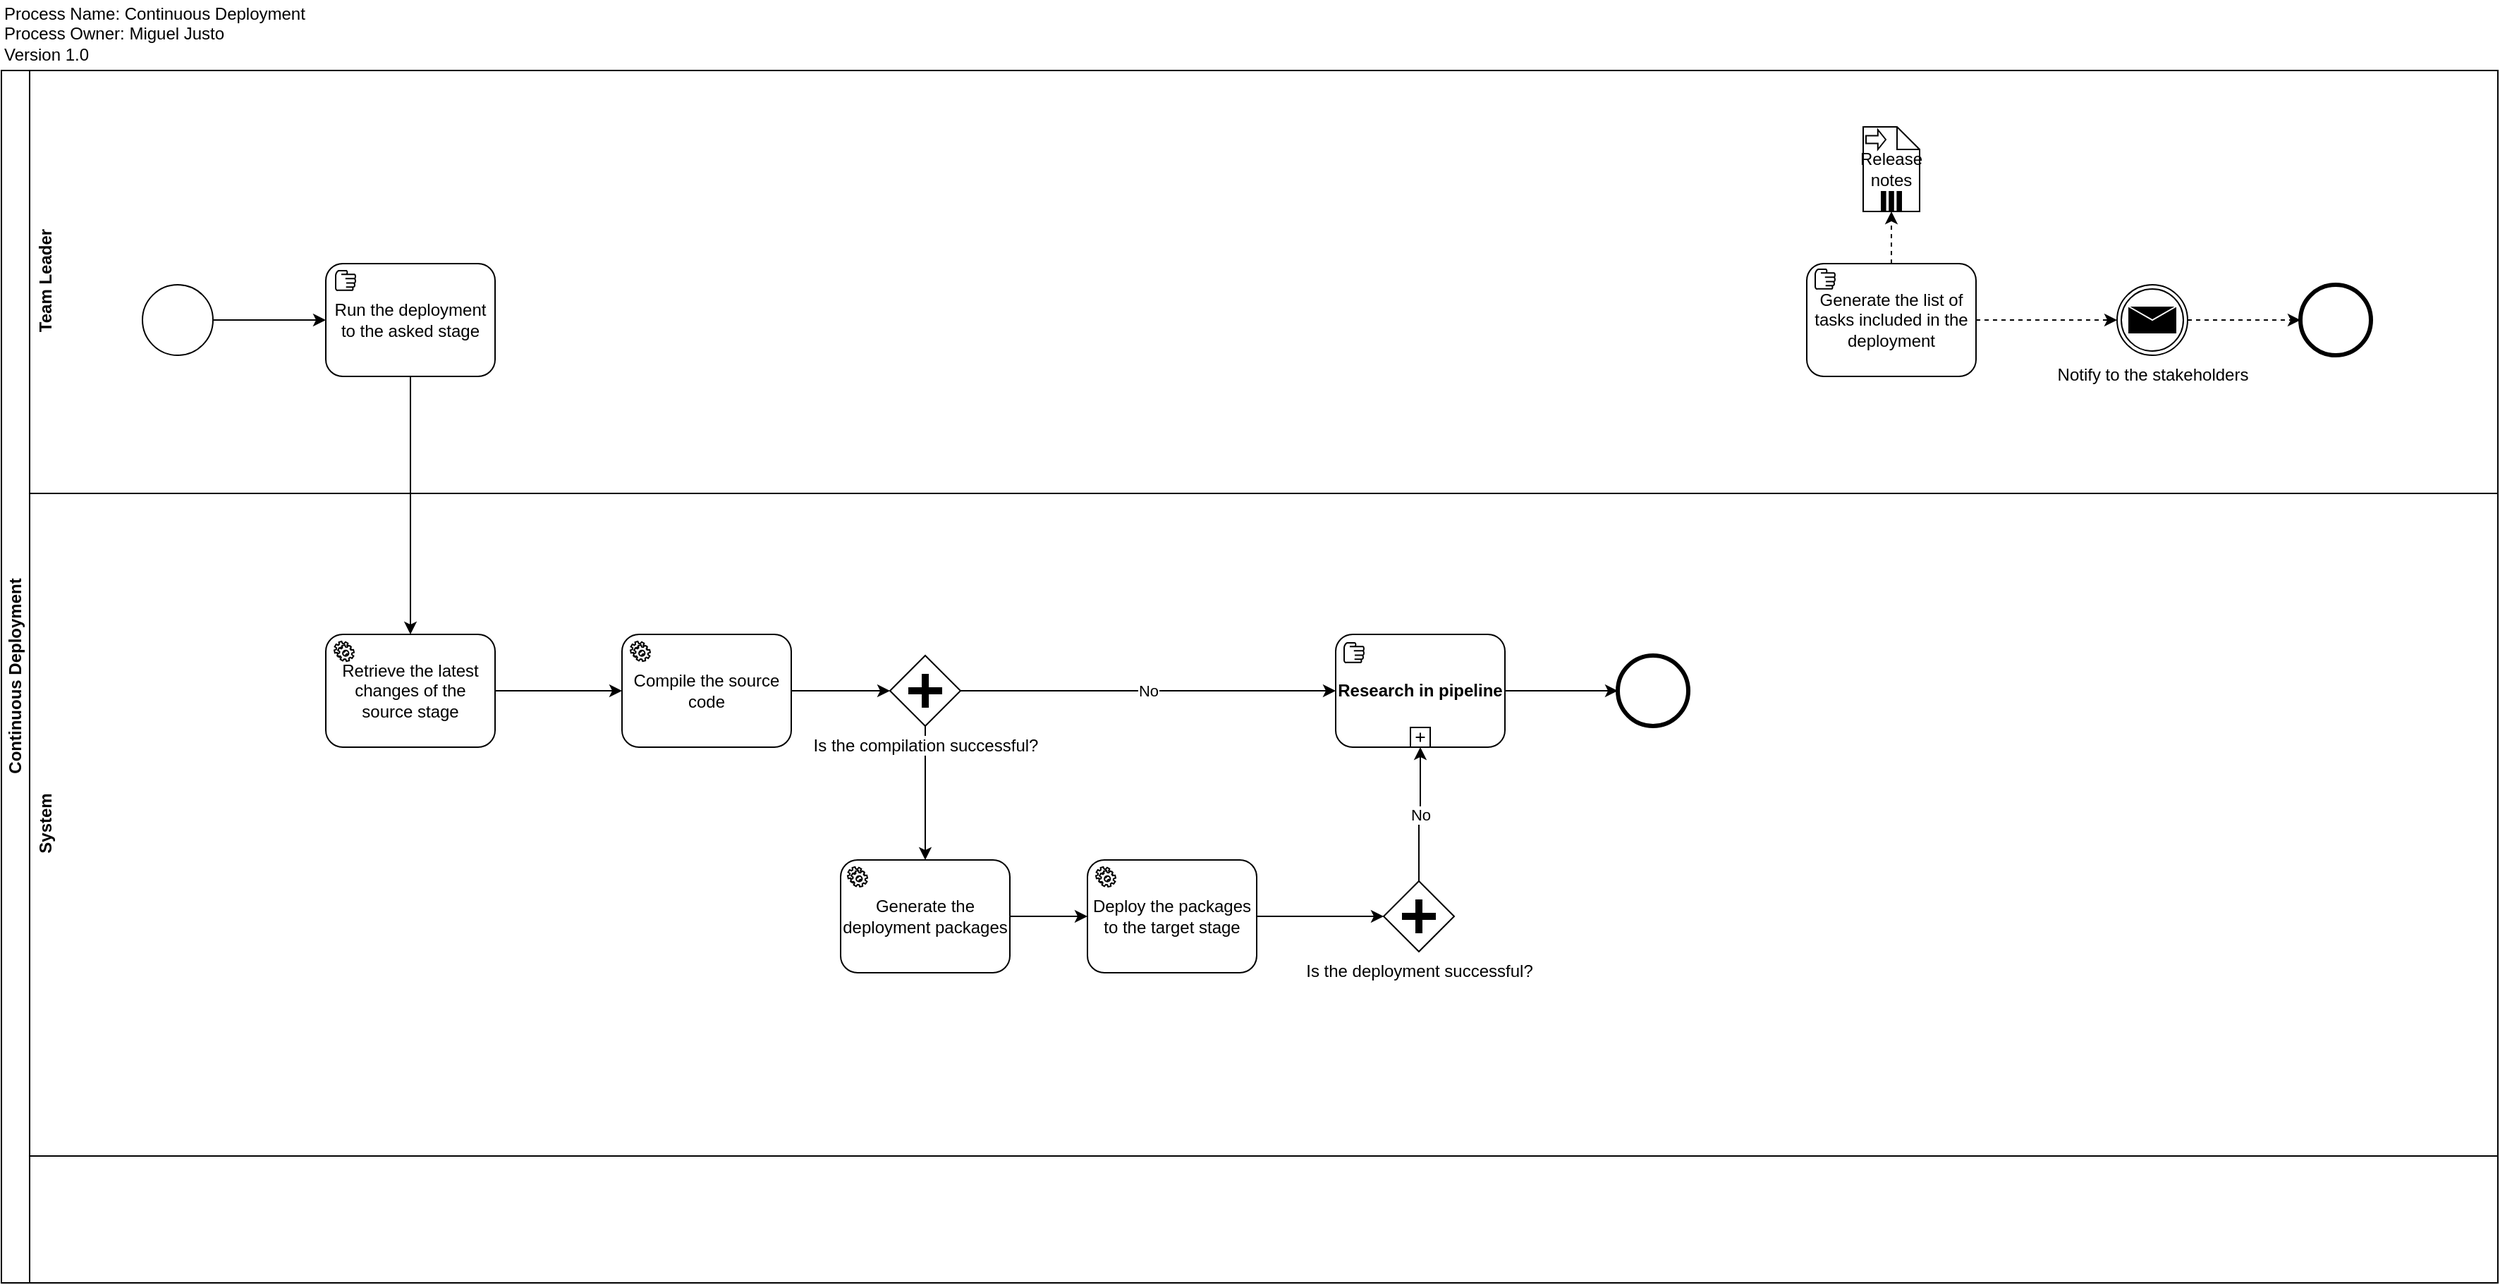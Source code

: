 <mxfile version="10.6.7" type="github"><diagram id="DVTR2RfnITZA854L2pNn" name="Page-1"><mxGraphModel dx="1593" dy="2038" grid="1" gridSize="10" guides="1" tooltips="1" connect="1" arrows="1" fold="1" page="1" pageScale="1" pageWidth="850" pageHeight="1100" math="0" shadow="0"><root><mxCell id="0"/><mxCell id="1" parent="0"/><mxCell id="3vAsA8XuMRNIAd-NyA9_-1" value="Continuous Deployment" style="swimlane;html=1;horizontal=0;startSize=20;" vertex="1" parent="1"><mxGeometry x="20" y="-190" width="1770" height="860" as="geometry"/></mxCell><mxCell id="3vAsA8XuMRNIAd-NyA9_-2" value="Team Leader" style="swimlane;html=1;horizontal=0;swimlaneLine=0;" vertex="1" parent="3vAsA8XuMRNIAd-NyA9_-1"><mxGeometry x="20" width="1750" height="300" as="geometry"/></mxCell><mxCell id="3vAsA8XuMRNIAd-NyA9_-5" style="edgeStyle=orthogonalEdgeStyle;rounded=0;orthogonalLoop=1;jettySize=auto;html=1;exitX=1;exitY=0.5;exitDx=0;exitDy=0;entryX=0;entryY=0.5;entryDx=0;entryDy=0;" edge="1" parent="3vAsA8XuMRNIAd-NyA9_-2" source="3vAsA8XuMRNIAd-NyA9_-3" target="3vAsA8XuMRNIAd-NyA9_-4"><mxGeometry relative="1" as="geometry"/></mxCell><mxCell id="3vAsA8XuMRNIAd-NyA9_-3" value="" style="shape=mxgraph.bpmn.shape;html=1;verticalLabelPosition=bottom;labelBackgroundColor=#ffffff;verticalAlign=top;align=center;perimeter=ellipsePerimeter;outlineConnect=0;outline=standard;symbol=general;" vertex="1" parent="3vAsA8XuMRNIAd-NyA9_-2"><mxGeometry x="80" y="152" width="50" height="50" as="geometry"/></mxCell><mxCell id="3vAsA8XuMRNIAd-NyA9_-10" style="edgeStyle=orthogonalEdgeStyle;rounded=0;orthogonalLoop=1;jettySize=auto;html=1;exitX=0.5;exitY=1;exitDx=0;exitDy=0;" edge="1" parent="3vAsA8XuMRNIAd-NyA9_-2" source="3vAsA8XuMRNIAd-NyA9_-4" target="3vAsA8XuMRNIAd-NyA9_-9"><mxGeometry relative="1" as="geometry"/></mxCell><mxCell id="3vAsA8XuMRNIAd-NyA9_-4" value="Run the deployment to the asked stage" style="shape=ext;rounded=1;html=1;whiteSpace=wrap;" vertex="1" parent="3vAsA8XuMRNIAd-NyA9_-2"><mxGeometry x="210" y="137" width="120" height="80" as="geometry"/></mxCell><mxCell id="3vAsA8XuMRNIAd-NyA9_-6" value="" style="shape=mxgraph.bpmn.manual_task;html=1;outlineConnect=0;" vertex="1" parent="3vAsA8XuMRNIAd-NyA9_-2"><mxGeometry x="217" y="142" width="14" height="14" as="geometry"/></mxCell><mxCell id="3vAsA8XuMRNIAd-NyA9_-7" value="System" style="swimlane;html=1;horizontal=0;swimlaneLine=0;" vertex="1" parent="3vAsA8XuMRNIAd-NyA9_-2"><mxGeometry y="300" width="1750" height="470" as="geometry"/></mxCell><mxCell id="3vAsA8XuMRNIAd-NyA9_-14" style="edgeStyle=orthogonalEdgeStyle;rounded=0;orthogonalLoop=1;jettySize=auto;html=1;exitX=1;exitY=0.5;exitDx=0;exitDy=0;entryX=0;entryY=0.5;entryDx=0;entryDy=0;" edge="1" parent="3vAsA8XuMRNIAd-NyA9_-7" source="3vAsA8XuMRNIAd-NyA9_-9" target="3vAsA8XuMRNIAd-NyA9_-12"><mxGeometry relative="1" as="geometry"/></mxCell><mxCell id="3vAsA8XuMRNIAd-NyA9_-9" value="Retrieve the latest changes of the source stage" style="shape=ext;rounded=1;html=1;whiteSpace=wrap;" vertex="1" parent="3vAsA8XuMRNIAd-NyA9_-7"><mxGeometry x="210" y="100" width="120" height="80" as="geometry"/></mxCell><mxCell id="3vAsA8XuMRNIAd-NyA9_-11" value="" style="shape=mxgraph.bpmn.service_task;html=1;outlineConnect=0;" vertex="1" parent="3vAsA8XuMRNIAd-NyA9_-7"><mxGeometry x="216" y="105" width="14" height="14" as="geometry"/></mxCell><mxCell id="3vAsA8XuMRNIAd-NyA9_-16" style="edgeStyle=orthogonalEdgeStyle;rounded=0;orthogonalLoop=1;jettySize=auto;html=1;exitX=1;exitY=0.5;exitDx=0;exitDy=0;" edge="1" parent="3vAsA8XuMRNIAd-NyA9_-7" source="3vAsA8XuMRNIAd-NyA9_-12" target="3vAsA8XuMRNIAd-NyA9_-15"><mxGeometry relative="1" as="geometry"/></mxCell><mxCell id="3vAsA8XuMRNIAd-NyA9_-12" value="Compile the source code" style="shape=ext;rounded=1;html=1;whiteSpace=wrap;" vertex="1" parent="3vAsA8XuMRNIAd-NyA9_-7"><mxGeometry x="420" y="100" width="120" height="80" as="geometry"/></mxCell><mxCell id="3vAsA8XuMRNIAd-NyA9_-13" value="" style="shape=mxgraph.bpmn.service_task;html=1;outlineConnect=0;" vertex="1" parent="3vAsA8XuMRNIAd-NyA9_-7"><mxGeometry x="426" y="105" width="14" height="14" as="geometry"/></mxCell><mxCell id="3vAsA8XuMRNIAd-NyA9_-21" value="No" style="edgeStyle=orthogonalEdgeStyle;rounded=0;orthogonalLoop=1;jettySize=auto;html=1;exitX=1;exitY=0.5;exitDx=0;exitDy=0;" edge="1" parent="3vAsA8XuMRNIAd-NyA9_-7" source="3vAsA8XuMRNIAd-NyA9_-15" target="3vAsA8XuMRNIAd-NyA9_-18"><mxGeometry relative="1" as="geometry"/></mxCell><mxCell id="3vAsA8XuMRNIAd-NyA9_-25" style="edgeStyle=orthogonalEdgeStyle;rounded=0;orthogonalLoop=1;jettySize=auto;html=1;exitX=0.5;exitY=1;exitDx=0;exitDy=0;" edge="1" parent="3vAsA8XuMRNIAd-NyA9_-7" source="3vAsA8XuMRNIAd-NyA9_-15" target="3vAsA8XuMRNIAd-NyA9_-24"><mxGeometry relative="1" as="geometry"/></mxCell><mxCell id="3vAsA8XuMRNIAd-NyA9_-15" value="Is the compilation successful?" style="shape=mxgraph.bpmn.shape;html=1;verticalLabelPosition=bottom;labelBackgroundColor=#ffffff;verticalAlign=top;align=center;perimeter=rhombusPerimeter;background=gateway;outlineConnect=0;outline=none;symbol=parallelGw;" vertex="1" parent="3vAsA8XuMRNIAd-NyA9_-7"><mxGeometry x="610" y="115" width="50" height="50" as="geometry"/></mxCell><mxCell id="3vAsA8XuMRNIAd-NyA9_-23" style="edgeStyle=orthogonalEdgeStyle;rounded=0;orthogonalLoop=1;jettySize=auto;html=1;exitX=1;exitY=0.5;exitDx=0;exitDy=0;" edge="1" parent="3vAsA8XuMRNIAd-NyA9_-7" source="3vAsA8XuMRNIAd-NyA9_-18" target="3vAsA8XuMRNIAd-NyA9_-22"><mxGeometry relative="1" as="geometry"/></mxCell><mxCell id="3vAsA8XuMRNIAd-NyA9_-18" value="&lt;b&gt;Research in pipeline&lt;/b&gt;" style="html=1;whiteSpace=wrap;rounded=1;" vertex="1" parent="3vAsA8XuMRNIAd-NyA9_-7"><mxGeometry x="926" y="100" width="120" height="80" as="geometry"/></mxCell><mxCell id="3vAsA8XuMRNIAd-NyA9_-19" value="" style="html=1;shape=plus;outlineConnect=0;" vertex="1" parent="3vAsA8XuMRNIAd-NyA9_-18"><mxGeometry x="0.5" y="1" width="14" height="14" relative="1" as="geometry"><mxPoint x="-7" y="-14" as="offset"/></mxGeometry></mxCell><mxCell id="3vAsA8XuMRNIAd-NyA9_-20" value="" style="shape=mxgraph.bpmn.manual_task;html=1;outlineConnect=0;" vertex="1" parent="3vAsA8XuMRNIAd-NyA9_-18"><mxGeometry x="6" y="6" width="14" height="14" as="geometry"/></mxCell><mxCell id="3vAsA8XuMRNIAd-NyA9_-22" value="" style="shape=mxgraph.bpmn.shape;html=1;verticalLabelPosition=bottom;labelBackgroundColor=#ffffff;verticalAlign=top;align=center;perimeter=ellipsePerimeter;outlineConnect=0;outline=end;symbol=general;" vertex="1" parent="3vAsA8XuMRNIAd-NyA9_-7"><mxGeometry x="1126" y="115" width="50" height="50" as="geometry"/></mxCell><mxCell id="3vAsA8XuMRNIAd-NyA9_-28" style="edgeStyle=orthogonalEdgeStyle;rounded=0;orthogonalLoop=1;jettySize=auto;html=1;exitX=1;exitY=0.5;exitDx=0;exitDy=0;entryX=0;entryY=0.5;entryDx=0;entryDy=0;" edge="1" parent="3vAsA8XuMRNIAd-NyA9_-7" source="3vAsA8XuMRNIAd-NyA9_-24" target="3vAsA8XuMRNIAd-NyA9_-27"><mxGeometry relative="1" as="geometry"/></mxCell><mxCell id="3vAsA8XuMRNIAd-NyA9_-24" value="Generate the deployment packages" style="shape=ext;rounded=1;html=1;whiteSpace=wrap;" vertex="1" parent="3vAsA8XuMRNIAd-NyA9_-7"><mxGeometry x="575" y="260" width="120" height="80" as="geometry"/></mxCell><mxCell id="3vAsA8XuMRNIAd-NyA9_-26" value="" style="shape=mxgraph.bpmn.service_task;html=1;outlineConnect=0;" vertex="1" parent="3vAsA8XuMRNIAd-NyA9_-7"><mxGeometry x="580" y="265" width="14" height="14" as="geometry"/></mxCell><mxCell id="3vAsA8XuMRNIAd-NyA9_-31" style="edgeStyle=orthogonalEdgeStyle;rounded=0;orthogonalLoop=1;jettySize=auto;html=1;exitX=1;exitY=0.5;exitDx=0;exitDy=0;entryX=0;entryY=0.5;entryDx=0;entryDy=0;" edge="1" parent="3vAsA8XuMRNIAd-NyA9_-7" source="3vAsA8XuMRNIAd-NyA9_-27" target="3vAsA8XuMRNIAd-NyA9_-30"><mxGeometry relative="1" as="geometry"/></mxCell><mxCell id="3vAsA8XuMRNIAd-NyA9_-27" value="Deploy the packages to the target stage" style="shape=ext;rounded=1;html=1;whiteSpace=wrap;" vertex="1" parent="3vAsA8XuMRNIAd-NyA9_-7"><mxGeometry x="750" y="260" width="120" height="80" as="geometry"/></mxCell><mxCell id="3vAsA8XuMRNIAd-NyA9_-29" value="" style="shape=mxgraph.bpmn.service_task;html=1;outlineConnect=0;" vertex="1" parent="3vAsA8XuMRNIAd-NyA9_-7"><mxGeometry x="756" y="265" width="14" height="14" as="geometry"/></mxCell><mxCell id="3vAsA8XuMRNIAd-NyA9_-32" value="No" style="edgeStyle=orthogonalEdgeStyle;rounded=0;orthogonalLoop=1;jettySize=auto;html=1;exitX=0.5;exitY=0;exitDx=0;exitDy=0;entryX=0.5;entryY=1;entryDx=0;entryDy=0;" edge="1" parent="3vAsA8XuMRNIAd-NyA9_-7" source="3vAsA8XuMRNIAd-NyA9_-30" target="3vAsA8XuMRNIAd-NyA9_-18"><mxGeometry relative="1" as="geometry"/></mxCell><mxCell id="3vAsA8XuMRNIAd-NyA9_-30" value="Is the deployment successful?" style="shape=mxgraph.bpmn.shape;html=1;verticalLabelPosition=bottom;labelBackgroundColor=#ffffff;verticalAlign=top;align=center;perimeter=rhombusPerimeter;background=gateway;outlineConnect=0;outline=none;symbol=parallelGw;" vertex="1" parent="3vAsA8XuMRNIAd-NyA9_-7"><mxGeometry x="960" y="275" width="50" height="50" as="geometry"/></mxCell><mxCell id="3vAsA8XuMRNIAd-NyA9_-38" style="edgeStyle=orthogonalEdgeStyle;rounded=0;orthogonalLoop=1;jettySize=auto;html=1;exitX=0.5;exitY=0;exitDx=0;exitDy=0;entryX=0.5;entryY=1;entryDx=0;entryDy=0;dashed=1;" edge="1" parent="3vAsA8XuMRNIAd-NyA9_-2" source="3vAsA8XuMRNIAd-NyA9_-33" target="3vAsA8XuMRNIAd-NyA9_-37"><mxGeometry relative="1" as="geometry"/></mxCell><mxCell id="3vAsA8XuMRNIAd-NyA9_-40" style="edgeStyle=orthogonalEdgeStyle;rounded=0;orthogonalLoop=1;jettySize=auto;html=1;exitX=1;exitY=0.5;exitDx=0;exitDy=0;dashed=1;" edge="1" parent="3vAsA8XuMRNIAd-NyA9_-2" source="3vAsA8XuMRNIAd-NyA9_-33" target="3vAsA8XuMRNIAd-NyA9_-39"><mxGeometry relative="1" as="geometry"/></mxCell><mxCell id="3vAsA8XuMRNIAd-NyA9_-33" value="Generate the list of tasks included in the deployment" style="shape=ext;rounded=1;html=1;whiteSpace=wrap;" vertex="1" parent="3vAsA8XuMRNIAd-NyA9_-2"><mxGeometry x="1260" y="137" width="120" height="80" as="geometry"/></mxCell><mxCell id="3vAsA8XuMRNIAd-NyA9_-34" value="" style="shape=mxgraph.bpmn.manual_task;html=1;outlineConnect=0;" vertex="1" parent="3vAsA8XuMRNIAd-NyA9_-2"><mxGeometry x="1266" y="141" width="14" height="14" as="geometry"/></mxCell><mxCell id="3vAsA8XuMRNIAd-NyA9_-35" value="Release notes" style="shape=note;whiteSpace=wrap;size=16;html=1;" vertex="1" parent="3vAsA8XuMRNIAd-NyA9_-2"><mxGeometry x="1300" y="40" width="40" height="60" as="geometry"/></mxCell><mxCell id="3vAsA8XuMRNIAd-NyA9_-36" value="" style="html=1;shape=singleArrow;arrowWidth=0.4;arrowSize=0.4;outlineConnect=0;" vertex="1" parent="3vAsA8XuMRNIAd-NyA9_-35"><mxGeometry width="14" height="14" relative="1" as="geometry"><mxPoint x="2" y="2" as="offset"/></mxGeometry></mxCell><mxCell id="3vAsA8XuMRNIAd-NyA9_-37" value="" style="html=1;whiteSpace=wrap;shape=parallelMarker;outlineConnect=0;" vertex="1" parent="3vAsA8XuMRNIAd-NyA9_-35"><mxGeometry x="0.5" y="1" width="14" height="14" relative="1" as="geometry"><mxPoint x="-7" y="-14" as="offset"/></mxGeometry></mxCell><mxCell id="3vAsA8XuMRNIAd-NyA9_-42" style="edgeStyle=orthogonalEdgeStyle;rounded=0;orthogonalLoop=1;jettySize=auto;html=1;exitX=1;exitY=0.5;exitDx=0;exitDy=0;entryX=0;entryY=0.5;entryDx=0;entryDy=0;dashed=1;" edge="1" parent="3vAsA8XuMRNIAd-NyA9_-2" source="3vAsA8XuMRNIAd-NyA9_-39" target="3vAsA8XuMRNIAd-NyA9_-41"><mxGeometry relative="1" as="geometry"/></mxCell><mxCell id="3vAsA8XuMRNIAd-NyA9_-39" value="Notify to the stakeholders" style="shape=mxgraph.bpmn.shape;html=1;verticalLabelPosition=bottom;labelBackgroundColor=#ffffff;verticalAlign=top;align=center;perimeter=ellipsePerimeter;outlineConnect=0;outline=throwing;symbol=message;" vertex="1" parent="3vAsA8XuMRNIAd-NyA9_-2"><mxGeometry x="1480" y="152" width="50" height="50" as="geometry"/></mxCell><mxCell id="3vAsA8XuMRNIAd-NyA9_-41" value="" style="shape=mxgraph.bpmn.shape;html=1;verticalLabelPosition=bottom;labelBackgroundColor=#ffffff;verticalAlign=top;align=center;perimeter=ellipsePerimeter;outlineConnect=0;outline=end;symbol=general;" vertex="1" parent="3vAsA8XuMRNIAd-NyA9_-2"><mxGeometry x="1610" y="152" width="50" height="50" as="geometry"/></mxCell><mxCell id="3vAsA8XuMRNIAd-NyA9_-8" value="Process Name: Continuous Deployment&lt;br&gt;Process Owner: Miguel Justo&lt;br&gt;Version 1.0&lt;br&gt;" style="text;html=1;resizable=0;points=[];autosize=1;align=left;verticalAlign=top;spacingTop=-4;" vertex="1" parent="1"><mxGeometry x="20" y="-240" width="230" height="40" as="geometry"/></mxCell></root></mxGraphModel></diagram></mxfile>